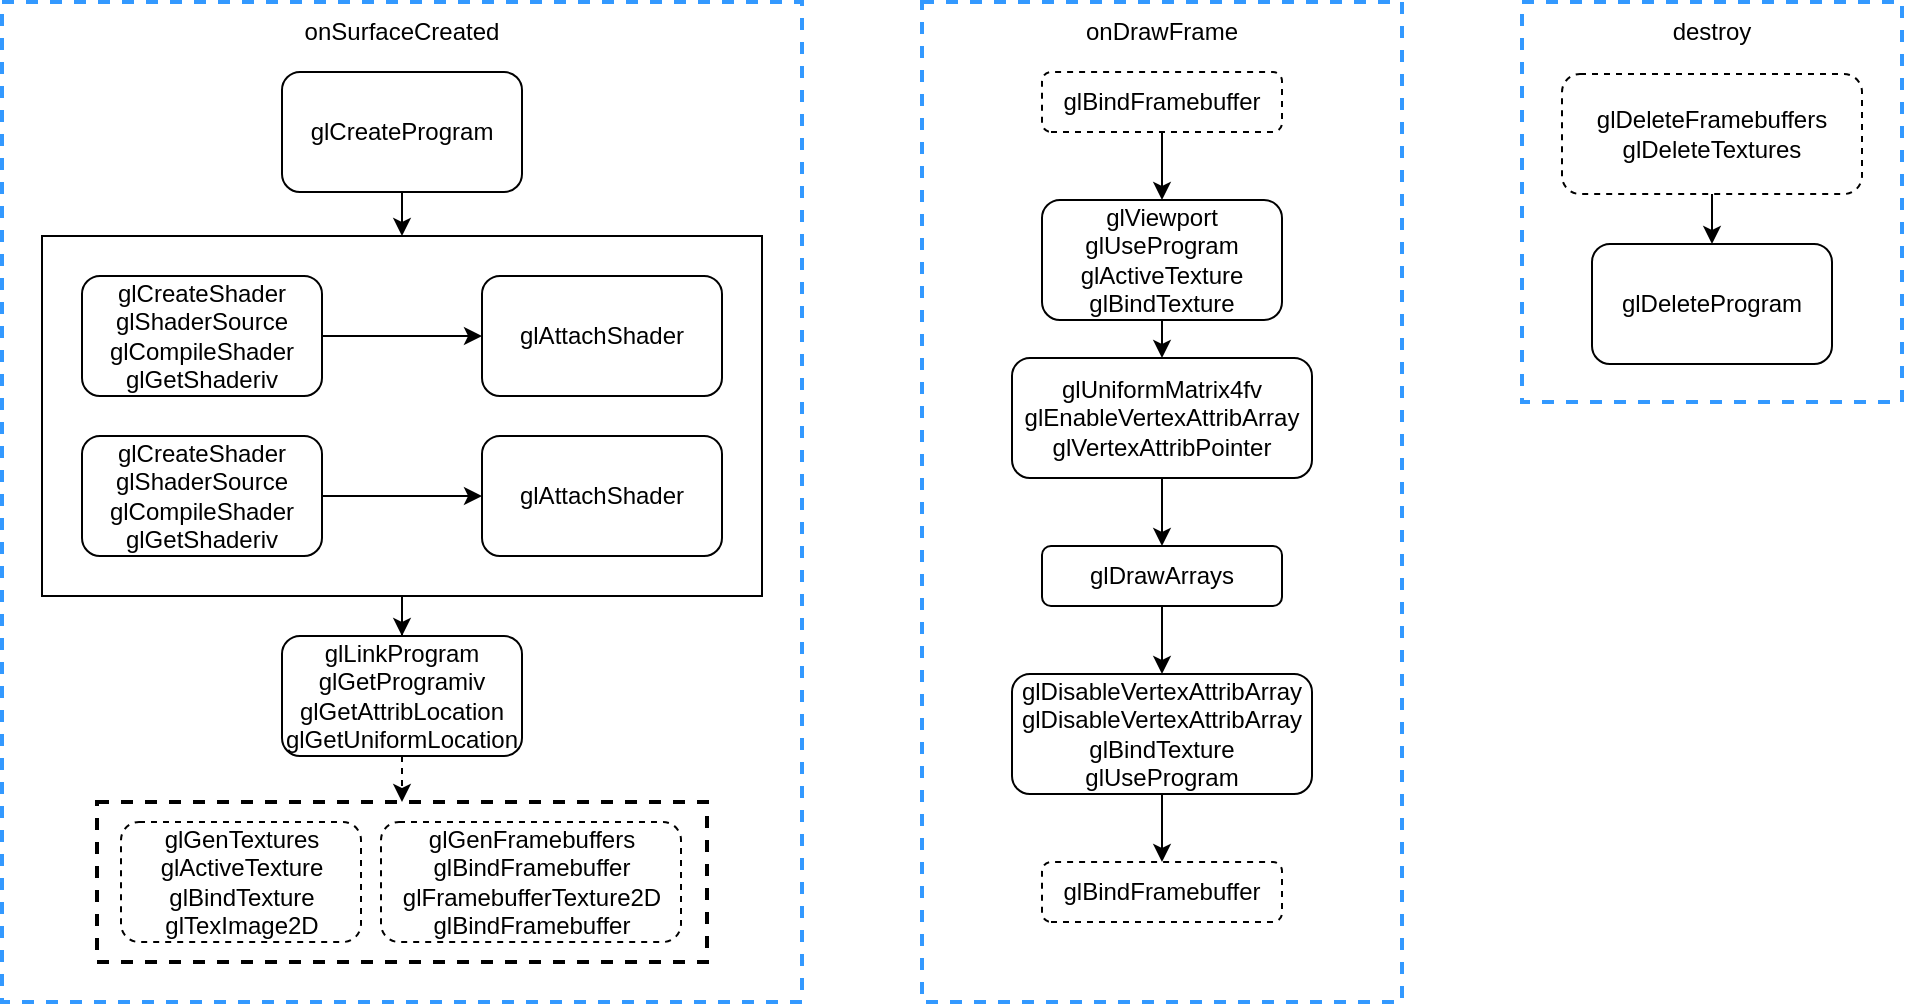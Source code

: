 <mxfile version="17.2.4" type="device"><diagram id="qYMbaIJPtx2VDasN7Whv" name="Page-1"><mxGraphModel dx="946" dy="1407" grid="1" gridSize="10" guides="1" tooltips="1" connect="1" arrows="1" fold="1" page="1" pageScale="1" pageWidth="1100" pageHeight="850" math="0" shadow="0"><root><mxCell id="0"/><mxCell id="1" parent="0"/><mxCell id="Z2eQloZnuF2fywdaqWrt-32" value="" style="group" vertex="1" connectable="0" parent="1"><mxGeometry x="520" y="-800" width="240" height="500" as="geometry"/></mxCell><mxCell id="Z2eQloZnuF2fywdaqWrt-17" value="glBindFramebuffer" style="rounded=1;whiteSpace=wrap;html=1;strokeColor=#000000;strokeWidth=1;fillColor=default;dashed=1;flipV=1;" vertex="1" parent="Z2eQloZnuF2fywdaqWrt-32"><mxGeometry x="60" y="35" width="120" height="30" as="geometry"/></mxCell><mxCell id="Z2eQloZnuF2fywdaqWrt-18" value="glBindFramebuffer" style="rounded=1;whiteSpace=wrap;html=1;strokeColor=#000000;strokeWidth=1;fillColor=default;dashed=1;flipV=1;" vertex="1" parent="Z2eQloZnuF2fywdaqWrt-32"><mxGeometry x="60" y="430" width="120" height="30" as="geometry"/></mxCell><mxCell id="Z2eQloZnuF2fywdaqWrt-19" value="&lt;div&gt;glViewport&lt;/div&gt;&lt;div&gt;glUseProgram&lt;/div&gt;&lt;div&gt;glActiveTexture&lt;/div&gt;&lt;div&gt;glBindTexture&lt;/div&gt;" style="whiteSpace=wrap;html=1;rounded=1;flipV=1;" vertex="1" parent="Z2eQloZnuF2fywdaqWrt-32"><mxGeometry x="60" y="99" width="120" height="60" as="geometry"/></mxCell><mxCell id="Z2eQloZnuF2fywdaqWrt-25" style="edgeStyle=orthogonalEdgeStyle;rounded=0;orthogonalLoop=1;jettySize=auto;html=1;exitX=0.5;exitY=1;exitDx=0;exitDy=0;entryX=0.5;entryY=0;entryDx=0;entryDy=0;strokeWidth=1;" edge="1" parent="Z2eQloZnuF2fywdaqWrt-32" source="Z2eQloZnuF2fywdaqWrt-17" target="Z2eQloZnuF2fywdaqWrt-19"><mxGeometry relative="1" as="geometry"/></mxCell><mxCell id="Z2eQloZnuF2fywdaqWrt-20" value="&lt;div&gt;glUniformMatrix4fv&lt;/div&gt;&lt;div&gt;glEnableVertexAttribArray&lt;/div&gt;&lt;div&gt;glVertexAttribPointer&lt;/div&gt;" style="whiteSpace=wrap;html=1;rounded=1;flipV=1;" vertex="1" parent="Z2eQloZnuF2fywdaqWrt-32"><mxGeometry x="45" y="178" width="150" height="60" as="geometry"/></mxCell><mxCell id="Z2eQloZnuF2fywdaqWrt-26" style="edgeStyle=orthogonalEdgeStyle;rounded=0;orthogonalLoop=1;jettySize=auto;html=1;exitX=0.5;exitY=1;exitDx=0;exitDy=0;entryX=0.5;entryY=0;entryDx=0;entryDy=0;strokeWidth=1;" edge="1" parent="Z2eQloZnuF2fywdaqWrt-32" source="Z2eQloZnuF2fywdaqWrt-19" target="Z2eQloZnuF2fywdaqWrt-20"><mxGeometry relative="1" as="geometry"/></mxCell><mxCell id="Z2eQloZnuF2fywdaqWrt-22" value="glDrawArrays" style="whiteSpace=wrap;html=1;rounded=1;flipV=1;" vertex="1" parent="Z2eQloZnuF2fywdaqWrt-32"><mxGeometry x="60" y="272" width="120" height="30" as="geometry"/></mxCell><mxCell id="Z2eQloZnuF2fywdaqWrt-27" style="edgeStyle=orthogonalEdgeStyle;rounded=0;orthogonalLoop=1;jettySize=auto;html=1;exitX=0.5;exitY=1;exitDx=0;exitDy=0;entryX=0.5;entryY=0;entryDx=0;entryDy=0;strokeWidth=1;" edge="1" parent="Z2eQloZnuF2fywdaqWrt-32" source="Z2eQloZnuF2fywdaqWrt-20" target="Z2eQloZnuF2fywdaqWrt-22"><mxGeometry relative="1" as="geometry"/></mxCell><mxCell id="Z2eQloZnuF2fywdaqWrt-29" value="" style="edgeStyle=orthogonalEdgeStyle;rounded=0;orthogonalLoop=1;jettySize=auto;html=1;strokeWidth=1;" edge="1" parent="Z2eQloZnuF2fywdaqWrt-32" source="Z2eQloZnuF2fywdaqWrt-23" target="Z2eQloZnuF2fywdaqWrt-18"><mxGeometry relative="1" as="geometry"/></mxCell><mxCell id="Z2eQloZnuF2fywdaqWrt-23" value="&lt;div&gt;glDisableVertexAttribArray&lt;/div&gt;&lt;div&gt;glDisableVertexAttribArray&lt;/div&gt;&lt;div&gt;glBindTexture&lt;/div&gt;&lt;div&gt;glUseProgram&lt;/div&gt;" style="whiteSpace=wrap;html=1;rounded=1;flipV=1;" vertex="1" parent="Z2eQloZnuF2fywdaqWrt-32"><mxGeometry x="45" y="336" width="150" height="60" as="geometry"/></mxCell><mxCell id="Z2eQloZnuF2fywdaqWrt-28" style="edgeStyle=orthogonalEdgeStyle;rounded=0;orthogonalLoop=1;jettySize=auto;html=1;exitX=0.5;exitY=1;exitDx=0;exitDy=0;entryX=0.5;entryY=0;entryDx=0;entryDy=0;strokeWidth=1;" edge="1" parent="Z2eQloZnuF2fywdaqWrt-32" source="Z2eQloZnuF2fywdaqWrt-22" target="Z2eQloZnuF2fywdaqWrt-23"><mxGeometry relative="1" as="geometry"/></mxCell><mxCell id="Z2eQloZnuF2fywdaqWrt-30" value="" style="rounded=0;whiteSpace=wrap;html=1;dashed=1;strokeColor=#3399FF;strokeWidth=2;fillColor=none;" vertex="1" parent="Z2eQloZnuF2fywdaqWrt-32"><mxGeometry width="240" height="500" as="geometry"/></mxCell><mxCell id="Z2eQloZnuF2fywdaqWrt-31" value="onDrawFrame" style="text;html=1;strokeColor=none;fillColor=none;align=center;verticalAlign=middle;whiteSpace=wrap;rounded=0;dashed=1;" vertex="1" parent="Z2eQloZnuF2fywdaqWrt-32"><mxGeometry x="90" width="60" height="30" as="geometry"/></mxCell><mxCell id="Z2eQloZnuF2fywdaqWrt-33" value="" style="group" vertex="1" connectable="0" parent="1"><mxGeometry x="820" y="-800" width="190" height="200" as="geometry"/></mxCell><mxCell id="Z2eQloZnuF2fywdaqWrt-15" value="" style="rounded=0;whiteSpace=wrap;html=1;strokeColor=#3399FF;strokeWidth=2;fillColor=none;dashed=1;" vertex="1" parent="Z2eQloZnuF2fywdaqWrt-33"><mxGeometry width="190" height="200" as="geometry"/></mxCell><mxCell id="Z2eQloZnuF2fywdaqWrt-12" value="&lt;div&gt;glDeleteFramebuffers&lt;/div&gt;&lt;div&gt;glDeleteTextures&lt;/div&gt;" style="rounded=1;whiteSpace=wrap;html=1;dashed=1;strokeColor=#000000;strokeWidth=1;fillColor=none;" vertex="1" parent="Z2eQloZnuF2fywdaqWrt-33"><mxGeometry x="20" y="36" width="150" height="60" as="geometry"/></mxCell><mxCell id="Z2eQloZnuF2fywdaqWrt-13" value="glDeleteProgram" style="rounded=1;whiteSpace=wrap;html=1;strokeColor=#000000;strokeWidth=1;fillColor=none;" vertex="1" parent="Z2eQloZnuF2fywdaqWrt-33"><mxGeometry x="35" y="121" width="120" height="60" as="geometry"/></mxCell><mxCell id="Z2eQloZnuF2fywdaqWrt-14" value="" style="edgeStyle=orthogonalEdgeStyle;rounded=0;orthogonalLoop=1;jettySize=auto;html=1;strokeWidth=1;" edge="1" parent="Z2eQloZnuF2fywdaqWrt-33" source="Z2eQloZnuF2fywdaqWrt-12" target="Z2eQloZnuF2fywdaqWrt-13"><mxGeometry relative="1" as="geometry"/></mxCell><mxCell id="Z2eQloZnuF2fywdaqWrt-16" value="destroy" style="text;html=1;strokeColor=none;fillColor=none;align=center;verticalAlign=middle;whiteSpace=wrap;rounded=0;dashed=1;" vertex="1" parent="Z2eQloZnuF2fywdaqWrt-33"><mxGeometry x="65" width="60" height="30" as="geometry"/></mxCell><mxCell id="Z2eQloZnuF2fywdaqWrt-34" value="" style="group" vertex="1" connectable="0" parent="1"><mxGeometry x="60" y="-800" width="400" height="500" as="geometry"/></mxCell><mxCell id="Z2eQloZnuF2fywdaqWrt-1" value="" style="rounded=0;whiteSpace=wrap;html=1;fillColor=none;strokeColor=#3399FF;dashed=1;strokeWidth=2;" vertex="1" parent="Z2eQloZnuF2fywdaqWrt-34"><mxGeometry width="400" height="500" as="geometry"/></mxCell><mxCell id="Z2eQloZnuF2fywdaqWrt-7" value="" style="rounded=0;whiteSpace=wrap;html=1;dashed=1;strokeColor=#000000;strokeWidth=2;fillColor=none;" vertex="1" parent="Z2eQloZnuF2fywdaqWrt-34"><mxGeometry x="47.5" y="400" width="305" height="80" as="geometry"/></mxCell><mxCell id="sIafsvYw4dYmfhGaihir-12" value="" style="rounded=0;whiteSpace=wrap;html=1;fillColor=none;" parent="Z2eQloZnuF2fywdaqWrt-34" vertex="1"><mxGeometry x="20" y="117" width="360" height="180" as="geometry"/></mxCell><mxCell id="sIafsvYw4dYmfhGaihir-1" value="&lt;div&gt;glCreateShader&lt;/div&gt;&lt;div&gt;glShaderSource&lt;/div&gt;&lt;div&gt;glCompileShader&lt;/div&gt;&lt;div&gt;glGetShaderiv&lt;/div&gt;" style="rounded=1;whiteSpace=wrap;html=1;" parent="Z2eQloZnuF2fywdaqWrt-34" vertex="1"><mxGeometry x="40" y="137" width="120" height="60" as="geometry"/></mxCell><mxCell id="sIafsvYw4dYmfhGaihir-2" value="glAttachShader" style="whiteSpace=wrap;html=1;rounded=1;" parent="Z2eQloZnuF2fywdaqWrt-34" vertex="1"><mxGeometry x="240" y="137" width="120" height="60" as="geometry"/></mxCell><mxCell id="sIafsvYw4dYmfhGaihir-3" value="" style="edgeStyle=orthogonalEdgeStyle;rounded=0;orthogonalLoop=1;jettySize=auto;html=1;" parent="Z2eQloZnuF2fywdaqWrt-34" source="sIafsvYw4dYmfhGaihir-1" target="sIafsvYw4dYmfhGaihir-2" edge="1"><mxGeometry relative="1" as="geometry"/></mxCell><mxCell id="sIafsvYw4dYmfhGaihir-13" value="" style="edgeStyle=orthogonalEdgeStyle;rounded=0;orthogonalLoop=1;jettySize=auto;html=1;entryX=0.5;entryY=0;entryDx=0;entryDy=0;" parent="Z2eQloZnuF2fywdaqWrt-34" source="sIafsvYw4dYmfhGaihir-4" target="sIafsvYw4dYmfhGaihir-12" edge="1"><mxGeometry relative="1" as="geometry"/></mxCell><mxCell id="sIafsvYw4dYmfhGaihir-4" value="glCreateProgram" style="whiteSpace=wrap;html=1;rounded=1;" parent="Z2eQloZnuF2fywdaqWrt-34" vertex="1"><mxGeometry x="140" y="35" width="120" height="60" as="geometry"/></mxCell><mxCell id="Z2eQloZnuF2fywdaqWrt-11" style="edgeStyle=orthogonalEdgeStyle;rounded=0;orthogonalLoop=1;jettySize=auto;html=1;exitX=0.5;exitY=1;exitDx=0;exitDy=0;entryX=0.5;entryY=0;entryDx=0;entryDy=0;dashed=1;strokeWidth=1;" edge="1" parent="Z2eQloZnuF2fywdaqWrt-34" source="sIafsvYw4dYmfhGaihir-7" target="Z2eQloZnuF2fywdaqWrt-7"><mxGeometry relative="1" as="geometry"/></mxCell><mxCell id="sIafsvYw4dYmfhGaihir-7" value="&lt;div&gt;glLinkProgram&lt;/div&gt;&lt;div&gt;glGetProgramiv&lt;/div&gt;&lt;div&gt;&lt;div&gt;glGetAttribLocation&lt;/div&gt;&lt;div&gt;glGetUniformLocation&lt;/div&gt;&lt;/div&gt;" style="whiteSpace=wrap;html=1;rounded=1;" parent="Z2eQloZnuF2fywdaqWrt-34" vertex="1"><mxGeometry x="140" y="317" width="120" height="60" as="geometry"/></mxCell><mxCell id="sIafsvYw4dYmfhGaihir-14" value="" style="edgeStyle=orthogonalEdgeStyle;rounded=0;orthogonalLoop=1;jettySize=auto;html=1;" parent="Z2eQloZnuF2fywdaqWrt-34" source="sIafsvYw4dYmfhGaihir-12" target="sIafsvYw4dYmfhGaihir-7" edge="1"><mxGeometry relative="1" as="geometry"/></mxCell><mxCell id="sIafsvYw4dYmfhGaihir-10" value="&lt;div&gt;glCreateShader&lt;/div&gt;&lt;div&gt;glShaderSource&lt;/div&gt;&lt;div&gt;glCompileShader&lt;/div&gt;&lt;div&gt;glGetShaderiv&lt;/div&gt;" style="rounded=1;whiteSpace=wrap;html=1;" parent="Z2eQloZnuF2fywdaqWrt-34" vertex="1"><mxGeometry x="40" y="217" width="120" height="60" as="geometry"/></mxCell><mxCell id="sIafsvYw4dYmfhGaihir-11" value="glAttachShader" style="whiteSpace=wrap;html=1;rounded=1;" parent="Z2eQloZnuF2fywdaqWrt-34" vertex="1"><mxGeometry x="240" y="217" width="120" height="60" as="geometry"/></mxCell><mxCell id="sIafsvYw4dYmfhGaihir-9" value="" style="edgeStyle=orthogonalEdgeStyle;rounded=0;orthogonalLoop=1;jettySize=auto;html=1;" parent="Z2eQloZnuF2fywdaqWrt-34" source="sIafsvYw4dYmfhGaihir-10" target="sIafsvYw4dYmfhGaihir-11" edge="1"><mxGeometry relative="1" as="geometry"/></mxCell><mxCell id="Z2eQloZnuF2fywdaqWrt-2" value="onSurfaceCreated" style="text;html=1;strokeColor=none;fillColor=none;align=center;verticalAlign=middle;whiteSpace=wrap;rounded=0;dashed=1;" vertex="1" parent="Z2eQloZnuF2fywdaqWrt-34"><mxGeometry x="170" width="60" height="30" as="geometry"/></mxCell><mxCell id="Z2eQloZnuF2fywdaqWrt-4" value="&lt;div&gt;glGenTextures&lt;/div&gt;&lt;div&gt;glActiveTexture&lt;/div&gt;&lt;div&gt;glBindTexture&lt;/div&gt;&lt;div&gt;glTexImage2D&lt;/div&gt;" style="whiteSpace=wrap;html=1;rounded=1;dashed=1;" vertex="1" parent="Z2eQloZnuF2fywdaqWrt-34"><mxGeometry x="59.5" y="410" width="120" height="60" as="geometry"/></mxCell><mxCell id="Z2eQloZnuF2fywdaqWrt-6" value="&lt;div&gt;glGenFramebuffers&lt;/div&gt;&lt;div&gt;glBindFramebuffer&lt;/div&gt;&lt;div&gt;glFramebufferTexture2D&lt;/div&gt;&lt;div&gt;glBindFramebuffer&lt;/div&gt;" style="whiteSpace=wrap;html=1;rounded=1;dashed=1;" vertex="1" parent="Z2eQloZnuF2fywdaqWrt-34"><mxGeometry x="189.5" y="410" width="150" height="60" as="geometry"/></mxCell></root></mxGraphModel></diagram></mxfile>